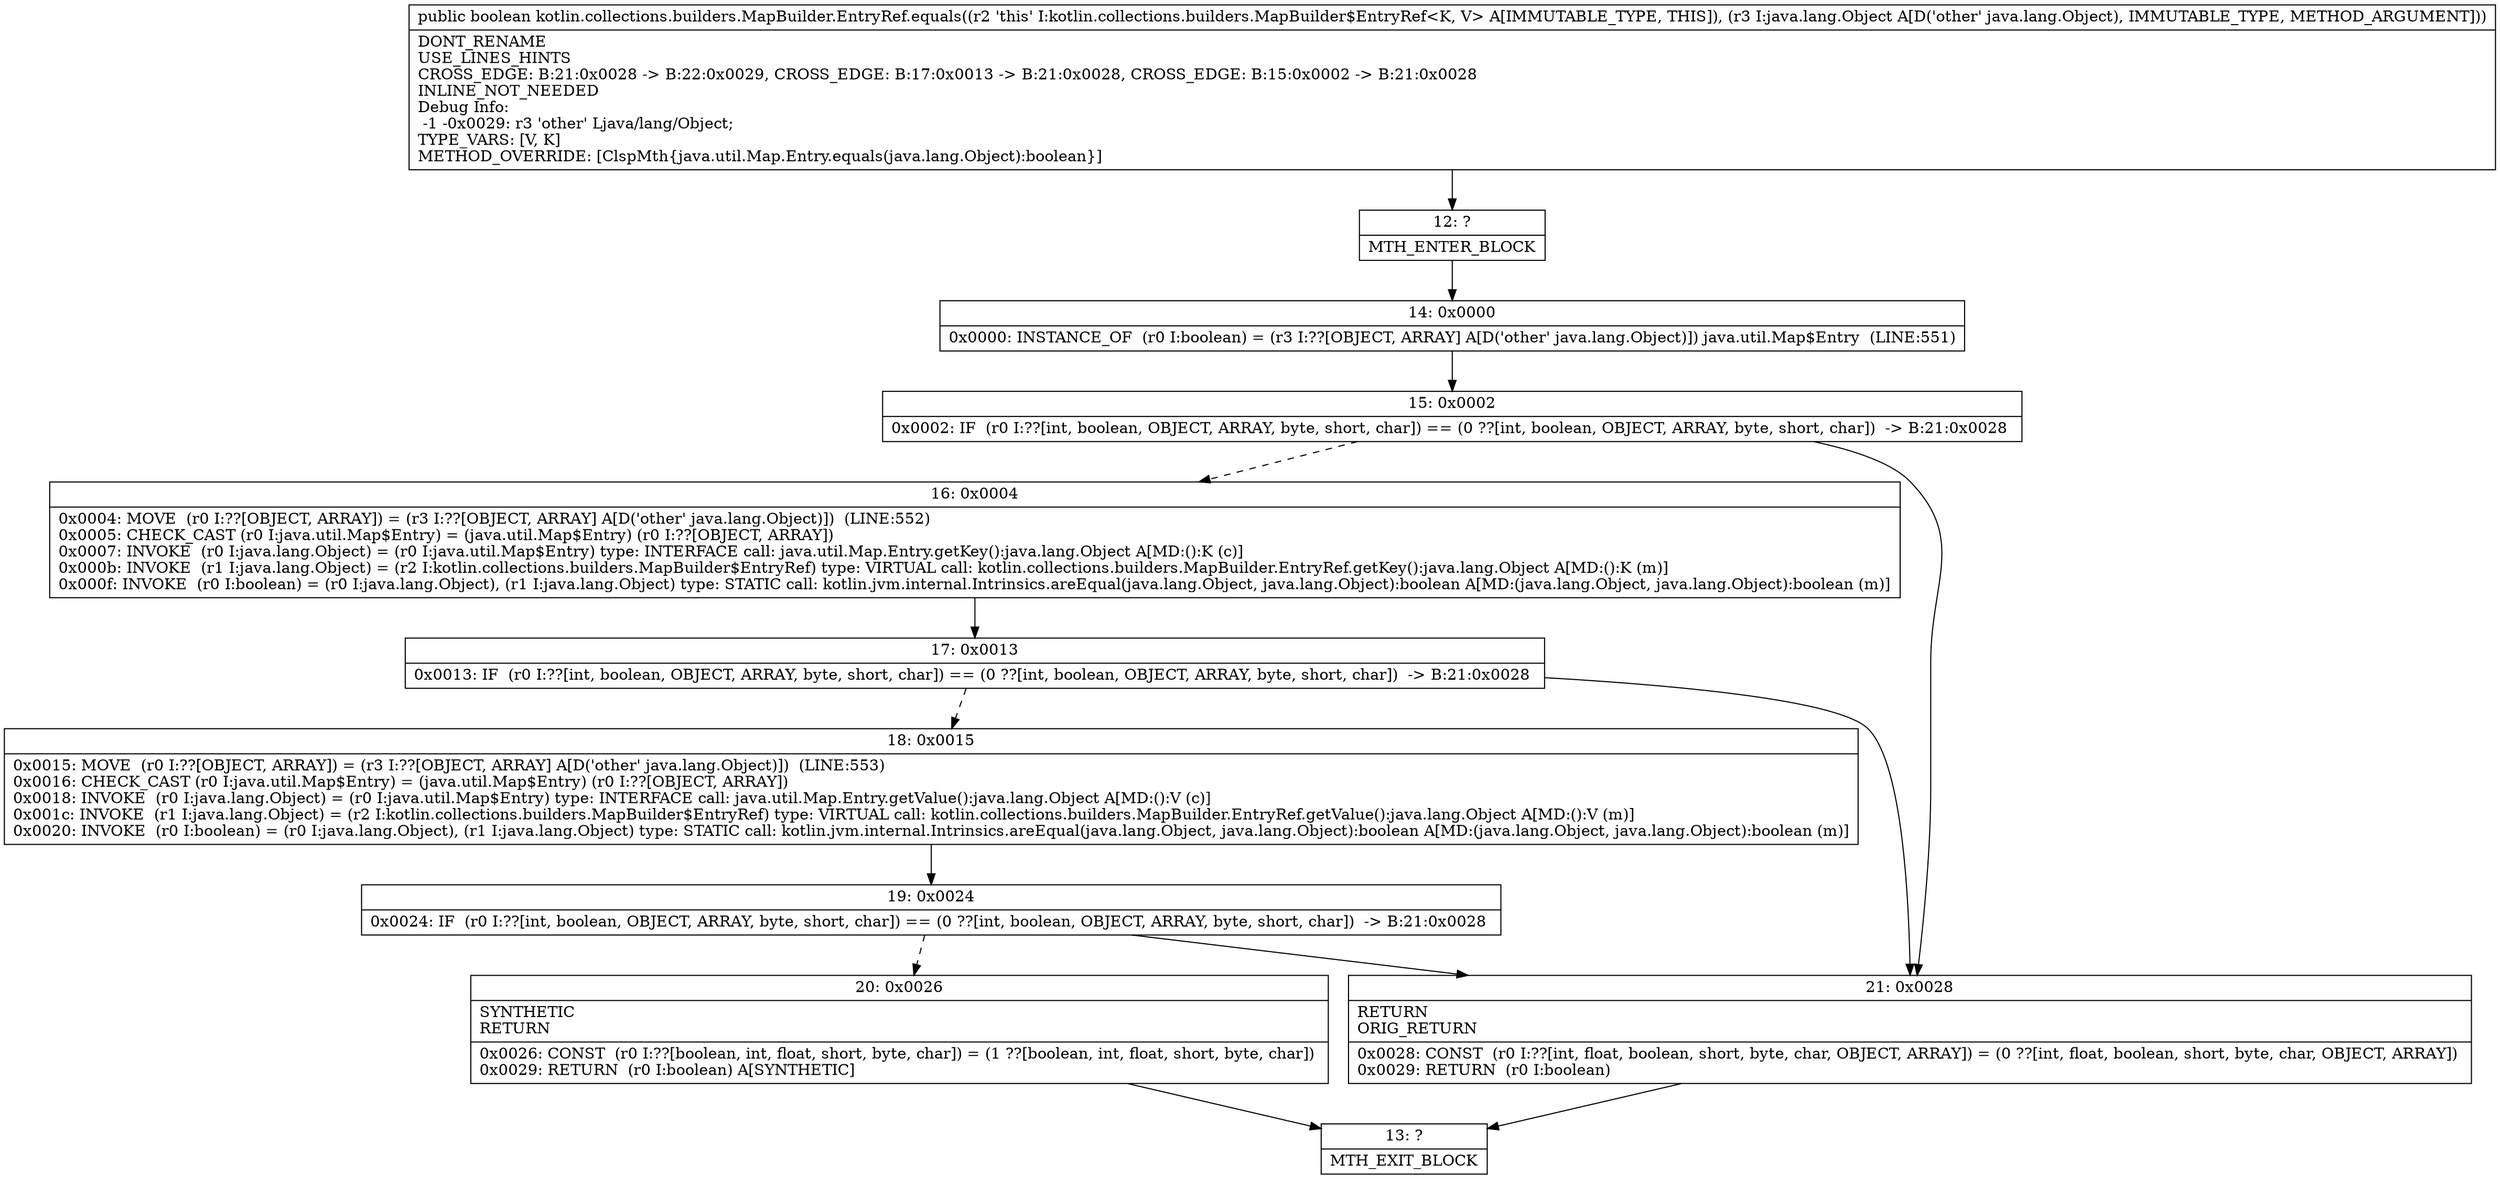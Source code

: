digraph "CFG forkotlin.collections.builders.MapBuilder.EntryRef.equals(Ljava\/lang\/Object;)Z" {
Node_12 [shape=record,label="{12\:\ ?|MTH_ENTER_BLOCK\l}"];
Node_14 [shape=record,label="{14\:\ 0x0000|0x0000: INSTANCE_OF  (r0 I:boolean) = (r3 I:??[OBJECT, ARRAY] A[D('other' java.lang.Object)]) java.util.Map$Entry  (LINE:551)\l}"];
Node_15 [shape=record,label="{15\:\ 0x0002|0x0002: IF  (r0 I:??[int, boolean, OBJECT, ARRAY, byte, short, char]) == (0 ??[int, boolean, OBJECT, ARRAY, byte, short, char])  \-\> B:21:0x0028 \l}"];
Node_16 [shape=record,label="{16\:\ 0x0004|0x0004: MOVE  (r0 I:??[OBJECT, ARRAY]) = (r3 I:??[OBJECT, ARRAY] A[D('other' java.lang.Object)])  (LINE:552)\l0x0005: CHECK_CAST (r0 I:java.util.Map$Entry) = (java.util.Map$Entry) (r0 I:??[OBJECT, ARRAY]) \l0x0007: INVOKE  (r0 I:java.lang.Object) = (r0 I:java.util.Map$Entry) type: INTERFACE call: java.util.Map.Entry.getKey():java.lang.Object A[MD:():K (c)]\l0x000b: INVOKE  (r1 I:java.lang.Object) = (r2 I:kotlin.collections.builders.MapBuilder$EntryRef) type: VIRTUAL call: kotlin.collections.builders.MapBuilder.EntryRef.getKey():java.lang.Object A[MD:():K (m)]\l0x000f: INVOKE  (r0 I:boolean) = (r0 I:java.lang.Object), (r1 I:java.lang.Object) type: STATIC call: kotlin.jvm.internal.Intrinsics.areEqual(java.lang.Object, java.lang.Object):boolean A[MD:(java.lang.Object, java.lang.Object):boolean (m)]\l}"];
Node_17 [shape=record,label="{17\:\ 0x0013|0x0013: IF  (r0 I:??[int, boolean, OBJECT, ARRAY, byte, short, char]) == (0 ??[int, boolean, OBJECT, ARRAY, byte, short, char])  \-\> B:21:0x0028 \l}"];
Node_18 [shape=record,label="{18\:\ 0x0015|0x0015: MOVE  (r0 I:??[OBJECT, ARRAY]) = (r3 I:??[OBJECT, ARRAY] A[D('other' java.lang.Object)])  (LINE:553)\l0x0016: CHECK_CAST (r0 I:java.util.Map$Entry) = (java.util.Map$Entry) (r0 I:??[OBJECT, ARRAY]) \l0x0018: INVOKE  (r0 I:java.lang.Object) = (r0 I:java.util.Map$Entry) type: INTERFACE call: java.util.Map.Entry.getValue():java.lang.Object A[MD:():V (c)]\l0x001c: INVOKE  (r1 I:java.lang.Object) = (r2 I:kotlin.collections.builders.MapBuilder$EntryRef) type: VIRTUAL call: kotlin.collections.builders.MapBuilder.EntryRef.getValue():java.lang.Object A[MD:():V (m)]\l0x0020: INVOKE  (r0 I:boolean) = (r0 I:java.lang.Object), (r1 I:java.lang.Object) type: STATIC call: kotlin.jvm.internal.Intrinsics.areEqual(java.lang.Object, java.lang.Object):boolean A[MD:(java.lang.Object, java.lang.Object):boolean (m)]\l}"];
Node_19 [shape=record,label="{19\:\ 0x0024|0x0024: IF  (r0 I:??[int, boolean, OBJECT, ARRAY, byte, short, char]) == (0 ??[int, boolean, OBJECT, ARRAY, byte, short, char])  \-\> B:21:0x0028 \l}"];
Node_20 [shape=record,label="{20\:\ 0x0026|SYNTHETIC\lRETURN\l|0x0026: CONST  (r0 I:??[boolean, int, float, short, byte, char]) = (1 ??[boolean, int, float, short, byte, char]) \l0x0029: RETURN  (r0 I:boolean) A[SYNTHETIC]\l}"];
Node_13 [shape=record,label="{13\:\ ?|MTH_EXIT_BLOCK\l}"];
Node_21 [shape=record,label="{21\:\ 0x0028|RETURN\lORIG_RETURN\l|0x0028: CONST  (r0 I:??[int, float, boolean, short, byte, char, OBJECT, ARRAY]) = (0 ??[int, float, boolean, short, byte, char, OBJECT, ARRAY]) \l0x0029: RETURN  (r0 I:boolean) \l}"];
MethodNode[shape=record,label="{public boolean kotlin.collections.builders.MapBuilder.EntryRef.equals((r2 'this' I:kotlin.collections.builders.MapBuilder$EntryRef\<K, V\> A[IMMUTABLE_TYPE, THIS]), (r3 I:java.lang.Object A[D('other' java.lang.Object), IMMUTABLE_TYPE, METHOD_ARGUMENT]))  | DONT_RENAME\lUSE_LINES_HINTS\lCROSS_EDGE: B:21:0x0028 \-\> B:22:0x0029, CROSS_EDGE: B:17:0x0013 \-\> B:21:0x0028, CROSS_EDGE: B:15:0x0002 \-\> B:21:0x0028\lINLINE_NOT_NEEDED\lDebug Info:\l  \-1 \-0x0029: r3 'other' Ljava\/lang\/Object;\lTYPE_VARS: [V, K]\lMETHOD_OVERRIDE: [ClspMth\{java.util.Map.Entry.equals(java.lang.Object):boolean\}]\l}"];
MethodNode -> Node_12;Node_12 -> Node_14;
Node_14 -> Node_15;
Node_15 -> Node_16[style=dashed];
Node_15 -> Node_21;
Node_16 -> Node_17;
Node_17 -> Node_18[style=dashed];
Node_17 -> Node_21;
Node_18 -> Node_19;
Node_19 -> Node_20[style=dashed];
Node_19 -> Node_21;
Node_20 -> Node_13;
Node_21 -> Node_13;
}

